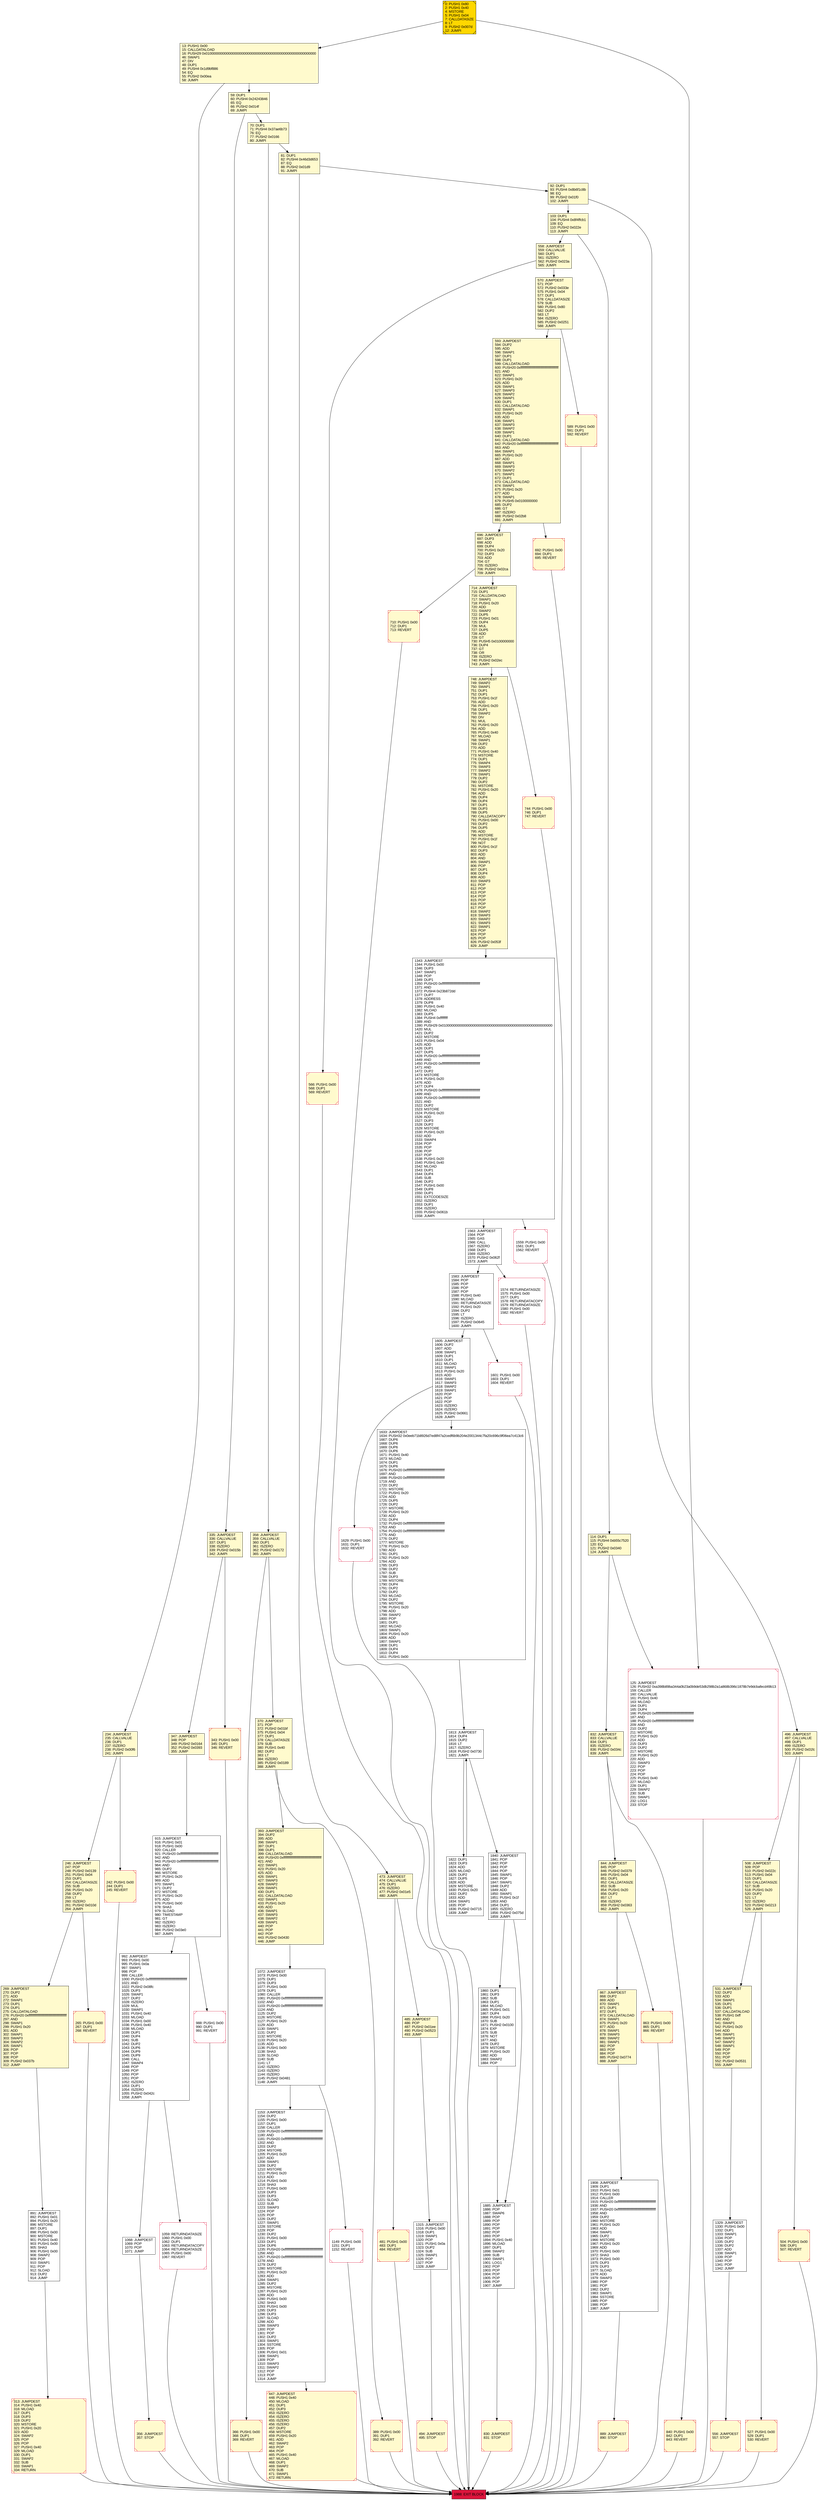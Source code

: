 digraph G {
bgcolor=transparent rankdir=UD;
node [shape=box style=filled color=black fillcolor=white fontname=arial fontcolor=black];
992 [label="992: JUMPDEST\l993: PUSH1 0x00\l995: PUSH1 0x0a\l997: SWAP1\l998: POP\l999: CALLER\l1000: PUSH20 0xffffffffffffffffffffffffffffffffffffffff\l1021: AND\l1022: PUSH2 0x08fc\l1025: DUP3\l1026: SWAP1\l1027: DUP2\l1028: ISZERO\l1029: MUL\l1030: SWAP1\l1031: PUSH1 0x40\l1033: MLOAD\l1034: PUSH1 0x00\l1036: PUSH1 0x40\l1038: MLOAD\l1039: DUP1\l1040: DUP4\l1041: SUB\l1042: DUP2\l1043: DUP6\l1044: DUP9\l1045: DUP9\l1046: CALL\l1047: SWAP4\l1048: POP\l1049: POP\l1050: POP\l1051: POP\l1052: ISZERO\l1053: DUP1\l1054: ISZERO\l1055: PUSH2 0x042c\l1058: JUMPI\l" ];
447 [label="447: JUMPDEST\l448: PUSH1 0x40\l450: MLOAD\l451: DUP1\l452: DUP3\l453: ISZERO\l454: ISZERO\l455: ISZERO\l456: ISZERO\l457: DUP2\l458: MSTORE\l459: PUSH1 0x20\l461: ADD\l462: SWAP2\l463: POP\l464: POP\l465: PUSH1 0x40\l467: MLOAD\l468: DUP1\l469: SWAP2\l470: SUB\l471: SWAP1\l472: RETURN\l" fillcolor=lemonchiffon shape=Msquare color=crimson ];
496 [label="496: JUMPDEST\l497: CALLVALUE\l498: DUP1\l499: ISZERO\l500: PUSH2 0x01fc\l503: JUMPI\l" fillcolor=lemonchiffon ];
114 [label="114: DUP1\l115: PUSH4 0xb55c7520\l120: EQ\l121: PUSH2 0x0340\l124: JUMPI\l" fillcolor=lemonchiffon ];
1315 [label="1315: JUMPDEST\l1316: PUSH1 0x00\l1318: DUP1\l1319: SWAP1\l1320: POP\l1321: PUSH1 0x0a\l1323: DUP2\l1324: SUB\l1325: SWAP1\l1326: POP\l1327: POP\l1328: JUMP\l" ];
81 [label="81: DUP1\l82: PUSH4 0x46d3d653\l87: EQ\l88: PUSH2 0x01d9\l91: JUMPI\l" fillcolor=lemonchiffon ];
313 [label="313: JUMPDEST\l314: PUSH1 0x40\l316: MLOAD\l317: DUP1\l318: DUP3\l319: DUP2\l320: MSTORE\l321: PUSH1 0x20\l323: ADD\l324: SWAP2\l325: POP\l326: POP\l327: PUSH1 0x40\l329: MLOAD\l330: DUP1\l331: SWAP2\l332: SUB\l333: SWAP1\l334: RETURN\l" fillcolor=lemonchiffon shape=Msquare color=crimson ];
347 [label="347: JUMPDEST\l348: POP\l349: PUSH2 0x0164\l352: PUSH2 0x0393\l355: JUMP\l" fillcolor=lemonchiffon ];
570 [label="570: JUMPDEST\l571: POP\l572: PUSH2 0x033e\l575: PUSH1 0x04\l577: DUP1\l578: CALLDATASIZE\l579: SUB\l580: PUSH1 0x80\l582: DUP2\l583: LT\l584: ISZERO\l585: PUSH2 0x0251\l588: JUMPI\l" fillcolor=lemonchiffon ];
370 [label="370: JUMPDEST\l371: POP\l372: PUSH2 0x01bf\l375: PUSH1 0x04\l377: DUP1\l378: CALLDATASIZE\l379: SUB\l380: PUSH1 0x40\l382: DUP2\l383: LT\l384: ISZERO\l385: PUSH2 0x0189\l388: JUMPI\l" fillcolor=lemonchiffon ];
832 [label="832: JUMPDEST\l833: CALLVALUE\l834: DUP1\l835: ISZERO\l836: PUSH2 0x034c\l839: JUMPI\l" fillcolor=lemonchiffon ];
473 [label="473: JUMPDEST\l474: CALLVALUE\l475: DUP1\l476: ISZERO\l477: PUSH2 0x01e5\l480: JUMPI\l" fillcolor=lemonchiffon ];
125 [label="125: JUMPDEST\l126: PUSH32 0xa398b89ba344a0b23a0b9de53db298b2a1a868b396c1878b7e9dcbafecd49b13\l159: CALLER\l160: CALLVALUE\l161: PUSH1 0x40\l163: MLOAD\l164: DUP1\l165: DUP4\l166: PUSH20 0xffffffffffffffffffffffffffffffffffffffff\l187: AND\l188: PUSH20 0xffffffffffffffffffffffffffffffffffffffff\l209: AND\l210: DUP2\l211: MSTORE\l212: PUSH1 0x20\l214: ADD\l215: DUP3\l216: DUP2\l217: MSTORE\l218: PUSH1 0x20\l220: ADD\l221: SWAP3\l222: POP\l223: POP\l224: POP\l225: PUSH1 0x40\l227: MLOAD\l228: DUP1\l229: SWAP2\l230: SUB\l231: SWAP1\l232: LOG1\l233: STOP\l" shape=Msquare color=crimson ];
692 [label="692: PUSH1 0x00\l694: DUP1\l695: REVERT\l" fillcolor=lemonchiffon shape=Msquare color=crimson ];
0 [label="0: PUSH1 0x80\l2: PUSH1 0x40\l4: MSTORE\l5: PUSH1 0x04\l7: CALLDATASIZE\l8: LT\l9: PUSH2 0x007d\l12: JUMPI\l" fillcolor=lemonchiffon shape=Msquare fillcolor=gold ];
566 [label="566: PUSH1 0x00\l568: DUP1\l569: REVERT\l" fillcolor=lemonchiffon shape=Msquare color=crimson ];
867 [label="867: JUMPDEST\l868: DUP2\l869: ADD\l870: SWAP1\l871: DUP1\l872: DUP1\l873: CALLDATALOAD\l874: SWAP1\l875: PUSH1 0x20\l877: ADD\l878: SWAP1\l879: SWAP3\l880: SWAP2\l881: SWAP1\l882: POP\l883: POP\l884: POP\l885: PUSH2 0x0774\l888: JUMP\l" fillcolor=lemonchiffon ];
358 [label="358: JUMPDEST\l359: CALLVALUE\l360: DUP1\l361: ISZERO\l362: PUSH2 0x0172\l365: JUMPI\l" fillcolor=lemonchiffon ];
246 [label="246: JUMPDEST\l247: POP\l248: PUSH2 0x0139\l251: PUSH1 0x04\l253: DUP1\l254: CALLDATASIZE\l255: SUB\l256: PUSH1 0x20\l258: DUP2\l259: LT\l260: ISZERO\l261: PUSH2 0x010d\l264: JUMPI\l" fillcolor=lemonchiffon ];
59 [label="59: DUP1\l60: PUSH4 0x24243846\l65: EQ\l66: PUSH2 0x014f\l69: JUMPI\l" fillcolor=lemonchiffon ];
234 [label="234: JUMPDEST\l235: CALLVALUE\l236: DUP1\l237: ISZERO\l238: PUSH2 0x00f6\l241: JUMPI\l" fillcolor=lemonchiffon ];
891 [label="891: JUMPDEST\l892: PUSH1 0x01\l894: PUSH1 0x20\l896: MSTORE\l897: DUP1\l898: PUSH1 0x00\l900: MSTORE\l901: PUSH1 0x40\l903: PUSH1 0x00\l905: SHA3\l906: PUSH1 0x00\l908: SWAP2\l909: POP\l910: SWAP1\l911: POP\l912: SLOAD\l913: DUP2\l914: JUMP\l" ];
13 [label="13: PUSH1 0x00\l15: CALLDATALOAD\l16: PUSH29 0x0100000000000000000000000000000000000000000000000000000000\l46: SWAP1\l47: DIV\l48: DUP1\l49: PUSH4 0x1d9bf886\l54: EQ\l55: PUSH2 0x00ea\l58: JUMPI\l" fillcolor=lemonchiffon ];
389 [label="389: PUSH1 0x00\l391: DUP1\l392: REVERT\l" fillcolor=lemonchiffon shape=Msquare color=crimson ];
748 [label="748: JUMPDEST\l749: SWAP2\l750: SWAP1\l751: DUP1\l752: DUP1\l753: PUSH1 0x1f\l755: ADD\l756: PUSH1 0x20\l758: DUP1\l759: SWAP2\l760: DIV\l761: MUL\l762: PUSH1 0x20\l764: ADD\l765: PUSH1 0x40\l767: MLOAD\l768: SWAP1\l769: DUP2\l770: ADD\l771: PUSH1 0x40\l773: MSTORE\l774: DUP1\l775: SWAP4\l776: SWAP3\l777: SWAP2\l778: SWAP1\l779: DUP2\l780: DUP2\l781: MSTORE\l782: PUSH1 0x20\l784: ADD\l785: DUP4\l786: DUP4\l787: DUP1\l788: DUP3\l789: DUP5\l790: CALLDATACOPY\l791: PUSH1 0x00\l793: DUP2\l794: DUP5\l795: ADD\l796: MSTORE\l797: PUSH1 0x1f\l799: NOT\l800: PUSH1 0x1f\l802: DUP3\l803: ADD\l804: AND\l805: SWAP1\l806: POP\l807: DUP1\l808: DUP4\l809: ADD\l810: SWAP3\l811: POP\l812: POP\l813: POP\l814: POP\l815: POP\l816: POP\l817: POP\l818: SWAP2\l819: SWAP3\l820: SWAP2\l821: SWAP3\l822: SWAP1\l823: POP\l824: POP\l825: POP\l826: PUSH2 0x053f\l829: JUMP\l" fillcolor=lemonchiffon ];
1633 [label="1633: JUMPDEST\l1634: PUSH32 0x0eeb71b8926d7ed8f47a2cedf6b9b204e2001344c7fa20c696c9f06ea7c413c6\l1667: DUP6\l1668: DUP6\l1669: DUP6\l1670: DUP6\l1671: PUSH1 0x40\l1673: MLOAD\l1674: DUP1\l1675: DUP6\l1676: PUSH20 0xffffffffffffffffffffffffffffffffffffffff\l1697: AND\l1698: PUSH20 0xffffffffffffffffffffffffffffffffffffffff\l1719: AND\l1720: DUP2\l1721: MSTORE\l1722: PUSH1 0x20\l1724: ADD\l1725: DUP5\l1726: DUP2\l1727: MSTORE\l1728: PUSH1 0x20\l1730: ADD\l1731: DUP4\l1732: PUSH20 0xffffffffffffffffffffffffffffffffffffffff\l1753: AND\l1754: PUSH20 0xffffffffffffffffffffffffffffffffffffffff\l1775: AND\l1776: DUP2\l1777: MSTORE\l1778: PUSH1 0x20\l1780: ADD\l1781: DUP1\l1782: PUSH1 0x20\l1784: ADD\l1785: DUP3\l1786: DUP2\l1787: SUB\l1788: DUP3\l1789: MSTORE\l1790: DUP4\l1791: DUP2\l1792: DUP2\l1793: MLOAD\l1794: DUP2\l1795: MSTORE\l1796: PUSH1 0x20\l1798: ADD\l1799: SWAP2\l1800: POP\l1801: DUP1\l1802: MLOAD\l1803: SWAP1\l1804: PUSH1 0x20\l1806: ADD\l1807: SWAP1\l1808: DUP1\l1809: DUP4\l1810: DUP4\l1811: PUSH1 0x00\l" ];
393 [label="393: JUMPDEST\l394: DUP2\l395: ADD\l396: SWAP1\l397: DUP1\l398: DUP1\l399: CALLDATALOAD\l400: PUSH20 0xffffffffffffffffffffffffffffffffffffffff\l421: AND\l422: SWAP1\l423: PUSH1 0x20\l425: ADD\l426: SWAP1\l427: SWAP3\l428: SWAP2\l429: SWAP1\l430: DUP1\l431: CALLDATALOAD\l432: SWAP1\l433: PUSH1 0x20\l435: ADD\l436: SWAP1\l437: SWAP3\l438: SWAP2\l439: SWAP1\l440: POP\l441: POP\l442: POP\l443: PUSH2 0x0430\l446: JUMP\l" fillcolor=lemonchiffon ];
265 [label="265: PUSH1 0x00\l267: DUP1\l268: REVERT\l" fillcolor=lemonchiffon shape=Msquare color=crimson ];
830 [label="830: JUMPDEST\l831: STOP\l" fillcolor=lemonchiffon shape=Msquare color=crimson ];
1153 [label="1153: JUMPDEST\l1154: DUP2\l1155: PUSH1 0x00\l1157: DUP1\l1158: CALLER\l1159: PUSH20 0xffffffffffffffffffffffffffffffffffffffff\l1180: AND\l1181: PUSH20 0xffffffffffffffffffffffffffffffffffffffff\l1202: AND\l1203: DUP2\l1204: MSTORE\l1205: PUSH1 0x20\l1207: ADD\l1208: SWAP1\l1209: DUP2\l1210: MSTORE\l1211: PUSH1 0x20\l1213: ADD\l1214: PUSH1 0x00\l1216: SHA3\l1217: PUSH1 0x00\l1219: DUP3\l1220: DUP3\l1221: SLOAD\l1222: SUB\l1223: SWAP3\l1224: POP\l1225: POP\l1226: DUP2\l1227: SWAP1\l1228: SSTORE\l1229: POP\l1230: DUP2\l1231: PUSH1 0x00\l1233: DUP1\l1234: DUP6\l1235: PUSH20 0xffffffffffffffffffffffffffffffffffffffff\l1256: AND\l1257: PUSH20 0xffffffffffffffffffffffffffffffffffffffff\l1278: AND\l1279: DUP2\l1280: MSTORE\l1281: PUSH1 0x20\l1283: ADD\l1284: SWAP1\l1285: DUP2\l1286: MSTORE\l1287: PUSH1 0x20\l1289: ADD\l1290: PUSH1 0x00\l1292: SHA3\l1293: PUSH1 0x00\l1295: DUP3\l1296: DUP3\l1297: SLOAD\l1298: ADD\l1299: SWAP3\l1300: POP\l1301: POP\l1302: DUP2\l1303: SWAP1\l1304: SSTORE\l1305: POP\l1306: PUSH1 0x01\l1308: SWAP1\l1309: POP\l1310: SWAP3\l1311: SWAP2\l1312: POP\l1313: POP\l1314: JUMP\l" ];
527 [label="527: PUSH1 0x00\l529: DUP1\l530: REVERT\l" fillcolor=lemonchiffon shape=Msquare color=crimson ];
269 [label="269: JUMPDEST\l270: DUP2\l271: ADD\l272: SWAP1\l273: DUP1\l274: DUP1\l275: CALLDATALOAD\l276: PUSH20 0xffffffffffffffffffffffffffffffffffffffff\l297: AND\l298: SWAP1\l299: PUSH1 0x20\l301: ADD\l302: SWAP1\l303: SWAP3\l304: SWAP2\l305: SWAP1\l306: POP\l307: POP\l308: POP\l309: PUSH2 0x037b\l312: JUMP\l" fillcolor=lemonchiffon ];
508 [label="508: JUMPDEST\l509: POP\l510: PUSH2 0x022c\l513: PUSH1 0x04\l515: DUP1\l516: CALLDATASIZE\l517: SUB\l518: PUSH1 0x20\l520: DUP2\l521: LT\l522: ISZERO\l523: PUSH2 0x0213\l526: JUMPI\l" fillcolor=lemonchiffon ];
1072 [label="1072: JUMPDEST\l1073: PUSH1 0x00\l1075: DUP1\l1076: DUP3\l1077: PUSH1 0x00\l1079: DUP1\l1080: CALLER\l1081: PUSH20 0xffffffffffffffffffffffffffffffffffffffff\l1102: AND\l1103: PUSH20 0xffffffffffffffffffffffffffffffffffffffff\l1124: AND\l1125: DUP2\l1126: MSTORE\l1127: PUSH1 0x20\l1129: ADD\l1130: SWAP1\l1131: DUP2\l1132: MSTORE\l1133: PUSH1 0x20\l1135: ADD\l1136: PUSH1 0x00\l1138: SHA3\l1139: SLOAD\l1140: SUB\l1141: LT\l1142: ISZERO\l1143: ISZERO\l1144: ISZERO\l1145: PUSH2 0x0481\l1148: JUMPI\l" ];
1559 [label="1559: PUSH1 0x00\l1561: DUP1\l1562: REVERT\l" shape=Msquare color=crimson ];
556 [label="556: JUMPDEST\l557: STOP\l" fillcolor=lemonchiffon shape=Msquare color=crimson ];
1059 [label="1059: RETURNDATASIZE\l1060: PUSH1 0x00\l1062: DUP1\l1063: RETURNDATACOPY\l1064: RETURNDATASIZE\l1065: PUSH1 0x00\l1067: REVERT\l" shape=Msquare color=crimson ];
1574 [label="1574: RETURNDATASIZE\l1575: PUSH1 0x00\l1577: DUP1\l1578: RETURNDATACOPY\l1579: RETURNDATASIZE\l1580: PUSH1 0x00\l1582: REVERT\l" shape=Msquare color=crimson ];
335 [label="335: JUMPDEST\l336: CALLVALUE\l337: DUP1\l338: ISZERO\l339: PUSH2 0x015b\l342: JUMPI\l" fillcolor=lemonchiffon ];
481 [label="481: PUSH1 0x00\l483: DUP1\l484: REVERT\l" fillcolor=lemonchiffon shape=Msquare color=crimson ];
696 [label="696: JUMPDEST\l697: DUP3\l698: ADD\l699: DUP4\l700: PUSH1 0x20\l702: DUP3\l703: ADD\l704: GT\l705: ISZERO\l706: PUSH2 0x02ca\l709: JUMPI\l" fillcolor=lemonchiffon ];
714 [label="714: JUMPDEST\l715: DUP1\l716: CALLDATALOAD\l717: SWAP1\l718: PUSH1 0x20\l720: ADD\l721: SWAP2\l722: DUP5\l723: PUSH1 0x01\l725: DUP4\l726: MUL\l727: DUP5\l728: ADD\l729: GT\l730: PUSH5 0x0100000000\l736: DUP4\l737: GT\l738: OR\l739: ISZERO\l740: PUSH2 0x02ec\l743: JUMPI\l" fillcolor=lemonchiffon ];
1988 [label="1988: EXIT BLOCK\l" fillcolor=crimson ];
593 [label="593: JUMPDEST\l594: DUP2\l595: ADD\l596: SWAP1\l597: DUP1\l598: DUP1\l599: CALLDATALOAD\l600: PUSH20 0xffffffffffffffffffffffffffffffffffffffff\l621: AND\l622: SWAP1\l623: PUSH1 0x20\l625: ADD\l626: SWAP1\l627: SWAP3\l628: SWAP2\l629: SWAP1\l630: DUP1\l631: CALLDATALOAD\l632: SWAP1\l633: PUSH1 0x20\l635: ADD\l636: SWAP1\l637: SWAP3\l638: SWAP2\l639: SWAP1\l640: DUP1\l641: CALLDATALOAD\l642: PUSH20 0xffffffffffffffffffffffffffffffffffffffff\l663: AND\l664: SWAP1\l665: PUSH1 0x20\l667: ADD\l668: SWAP1\l669: SWAP3\l670: SWAP2\l671: SWAP1\l672: DUP1\l673: CALLDATALOAD\l674: SWAP1\l675: PUSH1 0x20\l677: ADD\l678: SWAP1\l679: PUSH5 0x0100000000\l685: DUP2\l686: GT\l687: ISZERO\l688: PUSH2 0x02b8\l691: JUMPI\l" fillcolor=lemonchiffon ];
744 [label="744: PUSH1 0x00\l746: DUP1\l747: REVERT\l" fillcolor=lemonchiffon shape=Msquare color=crimson ];
1840 [label="1840: JUMPDEST\l1841: POP\l1842: POP\l1843: POP\l1844: POP\l1845: SWAP1\l1846: POP\l1847: SWAP1\l1848: DUP2\l1849: ADD\l1850: SWAP1\l1851: PUSH1 0x1f\l1853: AND\l1854: DUP1\l1855: ISZERO\l1856: PUSH2 0x075d\l1859: JUMPI\l" ];
70 [label="70: DUP1\l71: PUSH4 0x37ae6b73\l76: EQ\l77: PUSH2 0x0166\l80: JUMPI\l" fillcolor=lemonchiffon ];
366 [label="366: PUSH1 0x00\l368: DUP1\l369: REVERT\l" fillcolor=lemonchiffon shape=Msquare color=crimson ];
1860 [label="1860: DUP1\l1861: DUP3\l1862: SUB\l1863: DUP1\l1864: MLOAD\l1865: PUSH1 0x01\l1867: DUP4\l1868: PUSH1 0x20\l1870: SUB\l1871: PUSH2 0x0100\l1874: EXP\l1875: SUB\l1876: NOT\l1877: AND\l1878: DUP2\l1879: MSTORE\l1880: PUSH1 0x20\l1882: ADD\l1883: SWAP2\l1884: POP\l" ];
558 [label="558: JUMPDEST\l559: CALLVALUE\l560: DUP1\l561: ISZERO\l562: PUSH2 0x023a\l565: JUMPI\l" fillcolor=lemonchiffon ];
1343 [label="1343: JUMPDEST\l1344: PUSH1 0x00\l1346: DUP3\l1347: SWAP1\l1348: POP\l1349: DUP1\l1350: PUSH20 0xffffffffffffffffffffffffffffffffffffffff\l1371: AND\l1372: PUSH4 0x23b872dd\l1377: DUP7\l1378: ADDRESS\l1379: DUP8\l1380: PUSH1 0x40\l1382: MLOAD\l1383: DUP5\l1384: PUSH4 0xffffffff\l1389: AND\l1390: PUSH29 0x0100000000000000000000000000000000000000000000000000000000\l1420: MUL\l1421: DUP2\l1422: MSTORE\l1423: PUSH1 0x04\l1425: ADD\l1426: DUP1\l1427: DUP5\l1428: PUSH20 0xffffffffffffffffffffffffffffffffffffffff\l1449: AND\l1450: PUSH20 0xffffffffffffffffffffffffffffffffffffffff\l1471: AND\l1472: DUP2\l1473: MSTORE\l1474: PUSH1 0x20\l1476: ADD\l1477: DUP4\l1478: PUSH20 0xffffffffffffffffffffffffffffffffffffffff\l1499: AND\l1500: PUSH20 0xffffffffffffffffffffffffffffffffffffffff\l1521: AND\l1522: DUP2\l1523: MSTORE\l1524: PUSH1 0x20\l1526: ADD\l1527: DUP3\l1528: DUP2\l1529: MSTORE\l1530: PUSH1 0x20\l1532: ADD\l1533: SWAP4\l1534: POP\l1535: POP\l1536: POP\l1537: POP\l1538: PUSH1 0x20\l1540: PUSH1 0x40\l1542: MLOAD\l1543: DUP1\l1544: DUP4\l1545: SUB\l1546: DUP2\l1547: PUSH1 0x00\l1549: DUP8\l1550: DUP1\l1551: EXTCODESIZE\l1552: ISZERO\l1553: DUP1\l1554: ISZERO\l1555: PUSH2 0x061b\l1558: JUMPI\l" ];
242 [label="242: PUSH1 0x00\l244: DUP1\l245: REVERT\l" fillcolor=lemonchiffon shape=Msquare color=crimson ];
1885 [label="1885: JUMPDEST\l1886: POP\l1887: SWAP6\l1888: POP\l1889: POP\l1890: POP\l1891: POP\l1892: POP\l1893: POP\l1894: PUSH1 0x40\l1896: MLOAD\l1897: DUP1\l1898: SWAP2\l1899: SUB\l1900: SWAP1\l1901: LOG1\l1902: POP\l1903: POP\l1904: POP\l1905: POP\l1906: POP\l1907: JUMP\l" ];
504 [label="504: PUSH1 0x00\l506: DUP1\l507: REVERT\l" fillcolor=lemonchiffon shape=Msquare color=crimson ];
1149 [label="1149: PUSH1 0x00\l1151: DUP1\l1152: REVERT\l" shape=Msquare color=crimson ];
844 [label="844: JUMPDEST\l845: POP\l846: PUSH2 0x0379\l849: PUSH1 0x04\l851: DUP1\l852: CALLDATASIZE\l853: SUB\l854: PUSH1 0x20\l856: DUP2\l857: LT\l858: ISZERO\l859: PUSH2 0x0363\l862: JUMPI\l" fillcolor=lemonchiffon ];
1601 [label="1601: PUSH1 0x00\l1603: DUP1\l1604: REVERT\l" shape=Msquare color=crimson ];
1822 [label="1822: DUP1\l1823: DUP3\l1824: ADD\l1825: MLOAD\l1826: DUP2\l1827: DUP5\l1828: ADD\l1829: MSTORE\l1830: PUSH1 0x20\l1832: DUP2\l1833: ADD\l1834: SWAP1\l1835: POP\l1836: PUSH2 0x0715\l1839: JUMP\l" ];
1329 [label="1329: JUMPDEST\l1330: PUSH1 0x00\l1332: DUP1\l1333: SWAP1\l1334: POP\l1335: DUP2\l1336: DUP2\l1337: ADD\l1338: SWAP1\l1339: POP\l1340: POP\l1341: POP\l1342: JUMP\l" ];
710 [label="710: PUSH1 0x00\l712: DUP1\l713: REVERT\l" fillcolor=lemonchiffon shape=Msquare color=crimson ];
1068 [label="1068: JUMPDEST\l1069: POP\l1070: POP\l1071: JUMP\l" ];
1583 [label="1583: JUMPDEST\l1584: POP\l1585: POP\l1586: POP\l1587: POP\l1588: PUSH1 0x40\l1590: MLOAD\l1591: RETURNDATASIZE\l1592: PUSH1 0x20\l1594: DUP2\l1595: LT\l1596: ISZERO\l1597: PUSH2 0x0645\l1600: JUMPI\l" ];
840 [label="840: PUSH1 0x00\l842: DUP1\l843: REVERT\l" fillcolor=lemonchiffon shape=Msquare color=crimson ];
589 [label="589: PUSH1 0x00\l591: DUP1\l592: REVERT\l" fillcolor=lemonchiffon shape=Msquare color=crimson ];
889 [label="889: JUMPDEST\l890: STOP\l" fillcolor=lemonchiffon shape=Msquare color=crimson ];
103 [label="103: DUP1\l104: PUSH4 0x8f4ffcb1\l109: EQ\l110: PUSH2 0x022e\l113: JUMPI\l" fillcolor=lemonchiffon ];
356 [label="356: JUMPDEST\l357: STOP\l" fillcolor=lemonchiffon shape=Msquare color=crimson ];
1908 [label="1908: JUMPDEST\l1909: DUP1\l1910: PUSH1 0x01\l1912: PUSH1 0x00\l1914: CALLER\l1915: PUSH20 0xffffffffffffffffffffffffffffffffffffffff\l1936: AND\l1937: PUSH20 0xffffffffffffffffffffffffffffffffffffffff\l1958: AND\l1959: DUP2\l1960: MSTORE\l1961: PUSH1 0x20\l1963: ADD\l1964: SWAP1\l1965: DUP2\l1966: MSTORE\l1967: PUSH1 0x20\l1969: ADD\l1970: PUSH1 0x00\l1972: SHA3\l1973: PUSH1 0x00\l1975: DUP3\l1976: DUP3\l1977: SLOAD\l1978: ADD\l1979: SWAP3\l1980: POP\l1981: POP\l1982: DUP2\l1983: SWAP1\l1984: SSTORE\l1985: POP\l1986: POP\l1987: JUMP\l" ];
915 [label="915: JUMPDEST\l916: PUSH1 0x01\l918: PUSH1 0x00\l920: CALLER\l921: PUSH20 0xffffffffffffffffffffffffffffffffffffffff\l942: AND\l943: PUSH20 0xffffffffffffffffffffffffffffffffffffffff\l964: AND\l965: DUP2\l966: MSTORE\l967: PUSH1 0x20\l969: ADD\l970: SWAP1\l971: DUP2\l972: MSTORE\l973: PUSH1 0x20\l975: ADD\l976: PUSH1 0x00\l978: SHA3\l979: SLOAD\l980: TIMESTAMP\l981: GT\l982: ISZERO\l983: ISZERO\l984: PUSH2 0x03e0\l987: JUMPI\l" ];
531 [label="531: JUMPDEST\l532: DUP2\l533: ADD\l534: SWAP1\l535: DUP1\l536: DUP1\l537: CALLDATALOAD\l538: PUSH1 0xff\l540: AND\l541: SWAP1\l542: PUSH1 0x20\l544: ADD\l545: SWAP1\l546: SWAP3\l547: SWAP2\l548: SWAP1\l549: POP\l550: POP\l551: POP\l552: PUSH2 0x0531\l555: JUMP\l" fillcolor=lemonchiffon ];
343 [label="343: PUSH1 0x00\l345: DUP1\l346: REVERT\l" fillcolor=lemonchiffon shape=Msquare color=crimson ];
1813 [label="1813: JUMPDEST\l1814: DUP4\l1815: DUP2\l1816: LT\l1817: ISZERO\l1818: PUSH2 0x0730\l1821: JUMPI\l" ];
92 [label="92: DUP1\l93: PUSH4 0x8b6f1c8b\l98: EQ\l99: PUSH2 0x01f0\l102: JUMPI\l" fillcolor=lemonchiffon ];
1563 [label="1563: JUMPDEST\l1564: POP\l1565: GAS\l1566: CALL\l1567: ISZERO\l1568: DUP1\l1569: ISZERO\l1570: PUSH2 0x062f\l1573: JUMPI\l" ];
494 [label="494: JUMPDEST\l495: STOP\l" fillcolor=lemonchiffon shape=Msquare color=crimson ];
485 [label="485: JUMPDEST\l486: POP\l487: PUSH2 0x01ee\l490: PUSH2 0x0523\l493: JUMP\l" fillcolor=lemonchiffon ];
1629 [label="1629: PUSH1 0x00\l1631: DUP1\l1632: REVERT\l" shape=Msquare color=crimson ];
988 [label="988: PUSH1 0x00\l990: DUP1\l991: REVERT\l" shape=Msquare color=crimson ];
863 [label="863: PUSH1 0x00\l865: DUP1\l866: REVERT\l" fillcolor=lemonchiffon shape=Msquare color=crimson ];
1605 [label="1605: JUMPDEST\l1606: DUP2\l1607: ADD\l1608: SWAP1\l1609: DUP1\l1610: DUP1\l1611: MLOAD\l1612: SWAP1\l1613: PUSH1 0x20\l1615: ADD\l1616: SWAP1\l1617: SWAP3\l1618: SWAP2\l1619: SWAP1\l1620: POP\l1621: POP\l1622: POP\l1623: ISZERO\l1624: ISZERO\l1625: PUSH2 0x0661\l1628: JUMPI\l" ];
696 -> 714;
234 -> 246;
1605 -> 1629;
92 -> 103;
714 -> 744;
1583 -> 1601;
366 -> 1988;
358 -> 370;
531 -> 1329;
269 -> 891;
393 -> 1072;
1840 -> 1885;
1583 -> 1605;
1149 -> 1988;
1072 -> 1153;
1908 -> 889;
1601 -> 1988;
696 -> 710;
589 -> 1988;
891 -> 313;
370 -> 393;
889 -> 1988;
1153 -> 447;
840 -> 1988;
343 -> 1988;
356 -> 1988;
1629 -> 1988;
863 -> 1988;
992 -> 1059;
1563 -> 1574;
70 -> 81;
447 -> 1988;
335 -> 347;
234 -> 242;
313 -> 1988;
125 -> 1988;
1633 -> 1813;
358 -> 366;
59 -> 70;
566 -> 1988;
1329 -> 556;
558 -> 570;
59 -> 335;
992 -> 1068;
832 -> 840;
1343 -> 1559;
1072 -> 1149;
527 -> 1988;
867 -> 1908;
265 -> 1988;
830 -> 1988;
1315 -> 494;
1559 -> 1988;
1885 -> 830;
92 -> 496;
485 -> 1315;
748 -> 1343;
556 -> 1988;
0 -> 125;
1840 -> 1860;
481 -> 1988;
593 -> 696;
114 -> 832;
744 -> 1988;
915 -> 988;
1563 -> 1583;
114 -> 125;
242 -> 1988;
1068 -> 356;
1813 -> 1822;
1822 -> 1813;
1860 -> 1885;
81 -> 473;
508 -> 527;
504 -> 1988;
103 -> 558;
844 -> 863;
710 -> 1988;
1343 -> 1563;
370 -> 389;
246 -> 269;
0 -> 13;
246 -> 265;
335 -> 343;
496 -> 508;
988 -> 1988;
1813 -> 1840;
13 -> 59;
13 -> 234;
494 -> 1988;
508 -> 531;
558 -> 566;
844 -> 867;
570 -> 593;
593 -> 692;
832 -> 844;
473 -> 481;
692 -> 1988;
70 -> 358;
1605 -> 1633;
496 -> 504;
389 -> 1988;
570 -> 589;
714 -> 748;
473 -> 485;
915 -> 992;
103 -> 114;
347 -> 915;
1574 -> 1988;
1059 -> 1988;
81 -> 92;
}